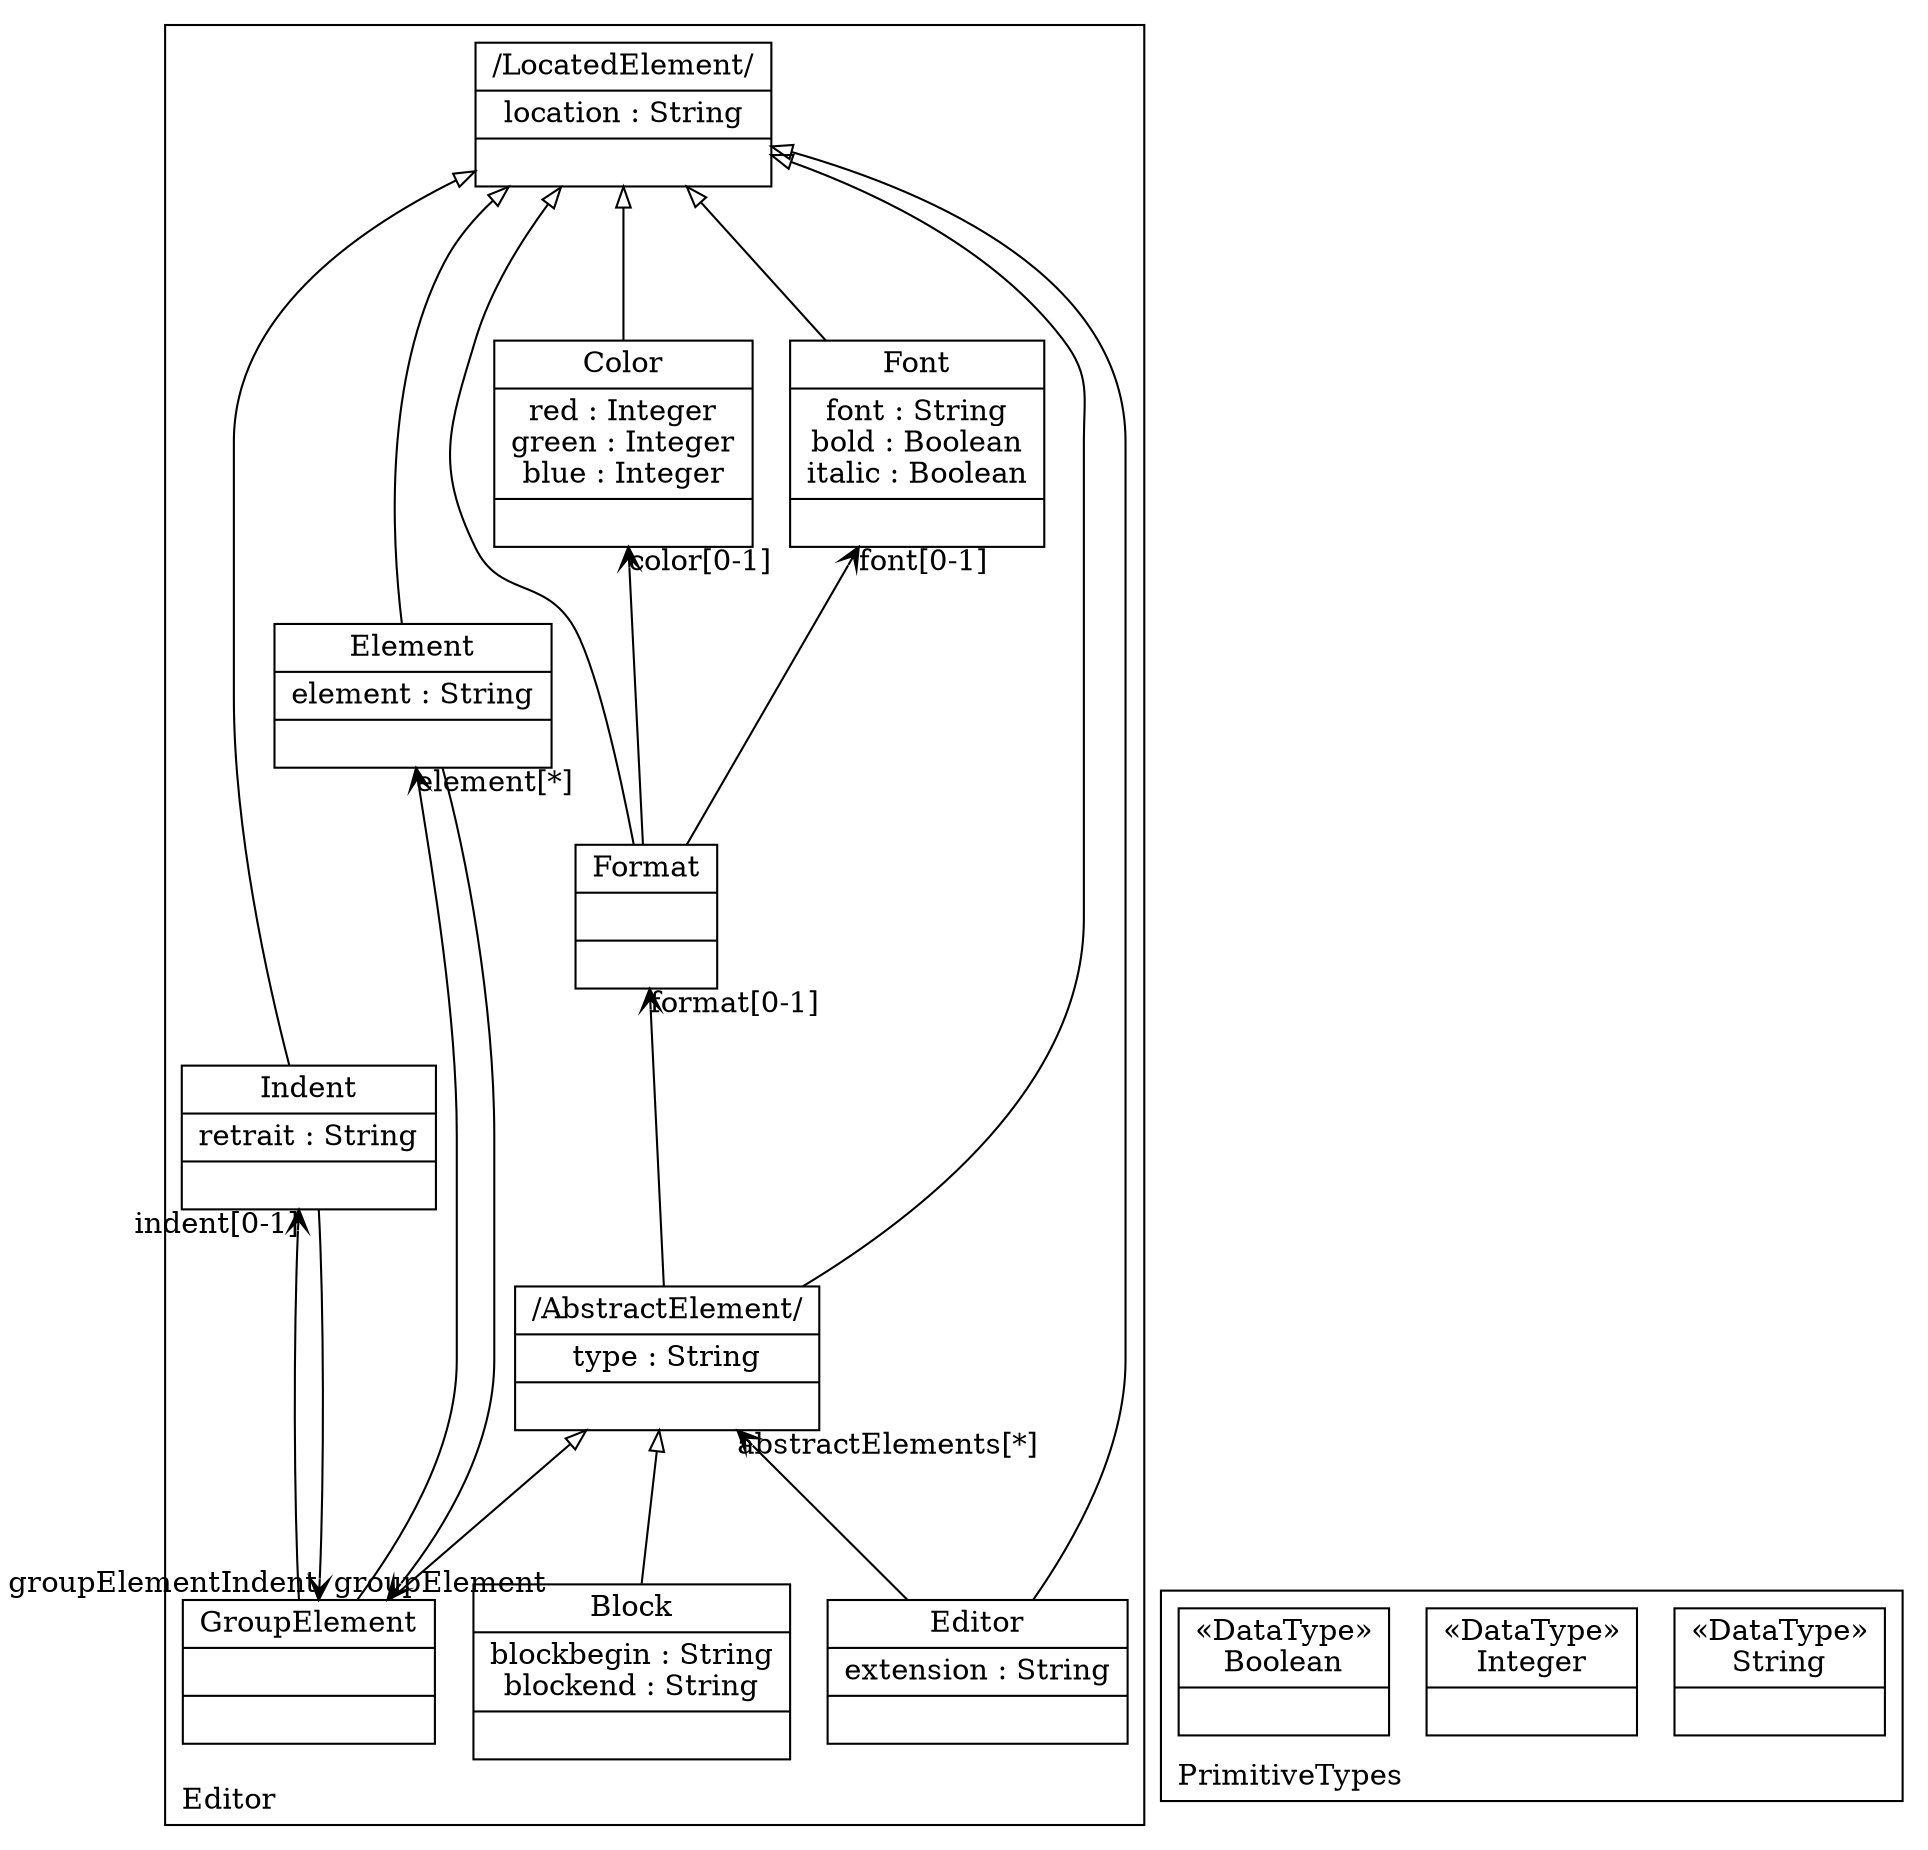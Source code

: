 digraph "KM3 Model in DOT" {
graph[rankdir=BT,labeljust=l,labelloc=t,nodeSep=0.75,compound=true];
 subgraph "cluster_Editor"{
labelloc=t
color=black
label=Editor
 node[shape=record];
LocatedElement[label="{/LocatedElement/|location : String| }"]
;
 node[shape=record];
Editor[label="{Editor|extension : String| }"]
 Editor->AbstractElement[arrowhead=vee,arrowtail=diamond,headlabel="abstractElements[*]",group=AbstractElement,minlen=2,constraint=true,]
 Editor->LocatedElement[arrowhead=onormal,group=LocatedElement,minlen=2,constraint=true,]
;
 node[shape=record];
AbstractElement[label="{/AbstractElement/|type : String| }"]
 AbstractElement->Format[arrowhead=vee,arrowtail=diamond,headlabel="format[0-1]",group=Format,minlen=2,constraint=true,]
 AbstractElement->LocatedElement[arrowhead=onormal,group=LocatedElement,minlen=2,constraint=true,]
;
 node[shape=record];
Block[label="{Block|blockbegin : String\nblockend : String| }"]
 Block->AbstractElement[arrowhead=onormal,group=AbstractElement,minlen=2,constraint=true,]
;
 node[shape=record];
GroupElement[label="{GroupElement| | }"]
 GroupElement->Indent[arrowhead=vee,arrowtail=diamond,headlabel="indent[0-1]",group=Indent,minlen=2,constraint=true,]
 GroupElement->Element[arrowhead=vee,arrowtail=diamond,headlabel="element[*]",group=Element,minlen=2,constraint=true,]
 GroupElement->AbstractElement[arrowhead=onormal,group=AbstractElement,minlen=2,constraint=true,]
;
 node[shape=record];
Element[label="{Element|element : String| }"]
 Element->GroupElement[arrowhead=vee,arrowtail=none,headlabel="groupElement",group=GroupElement,minlen=2,constraint=false,]
 Element->LocatedElement[arrowhead=onormal,group=LocatedElement,minlen=2,constraint=true,]
;
 node[shape=record];
Format[label="{Format| | }"]
 Format->Color[arrowhead=vee,arrowtail=diamond,headlabel="color[0-1]",group=Color,minlen=2,constraint=true,]
 Format->Font[arrowhead=vee,arrowtail=diamond,headlabel="font[0-1]",group=Font,minlen=2,constraint=true,]
 Format->LocatedElement[arrowhead=onormal,group=LocatedElement,minlen=2,constraint=true,]
;
 node[shape=record];
Color[label="{Color|red : Integer\ngreen : Integer\nblue : Integer| }"]
 Color->LocatedElement[arrowhead=onormal,group=LocatedElement,minlen=2,constraint=true,]
;
 node[shape=record];
Font[label="{Font|font : String\nbold : Boolean\nitalic : Boolean| }"]
 Font->LocatedElement[arrowhead=onormal,group=LocatedElement,minlen=2,constraint=true,]
;
 node[shape=record];
Indent[label="{Indent|retrait : String| }"]
 Indent->GroupElement[arrowhead=vee,arrowtail=none,headlabel="groupElementIndent",group=GroupElement,minlen=2,constraint=false,]
 Indent->LocatedElement[arrowhead=onormal,group=LocatedElement,minlen=2,constraint=true,]
;

} subgraph "cluster_PrimitiveTypes"{
labelloc=t
color=black
label=PrimitiveTypes
 node[shape=record];
String[label="{&#171;DataType&#187;\nString|}"]
;
 node[shape=record];
Integer[label="{&#171;DataType&#187;\nInteger|}"]
;
 node[shape=record];
Boolean[label="{&#171;DataType&#187;\nBoolean|}"]
;

}
}